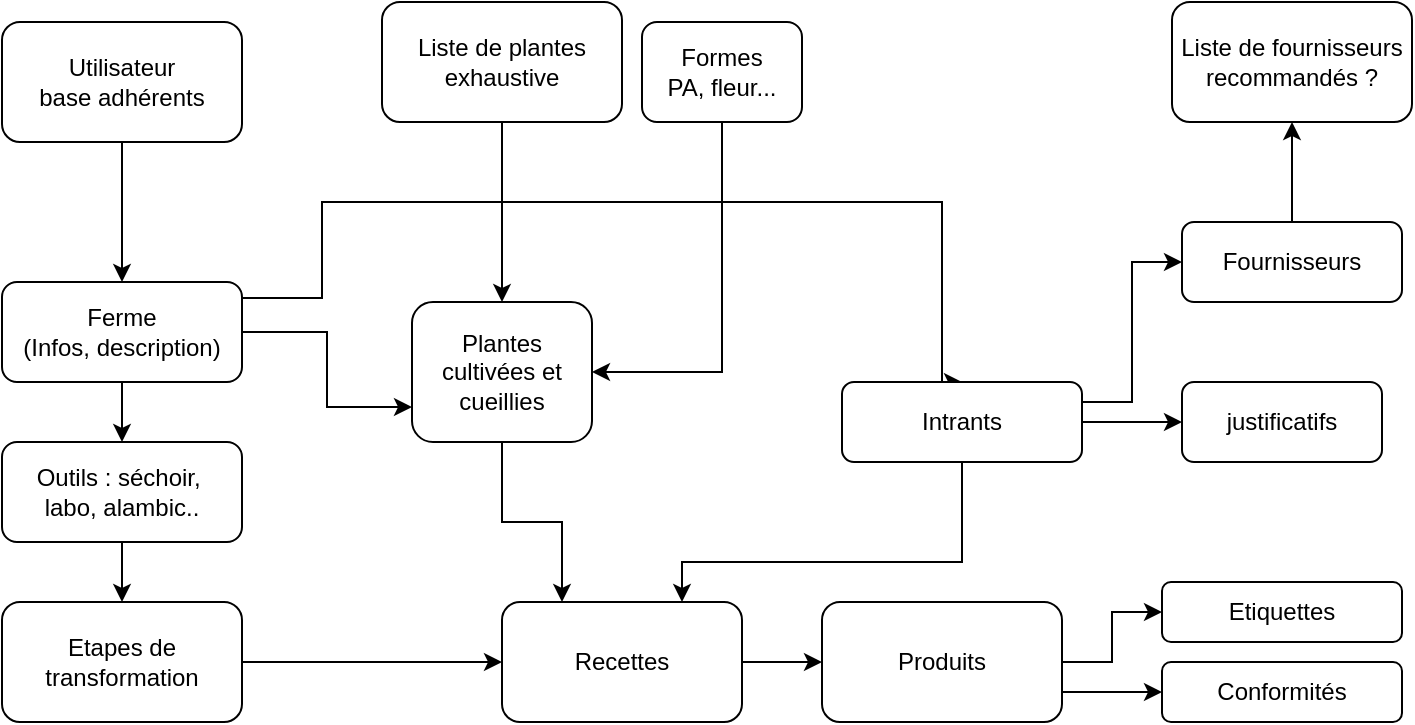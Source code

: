 <mxfile version="25.0.3">
  <diagram name="Page-1" id="rbh1mfaNWmQX8lI7RNF2">
    <mxGraphModel dx="1434" dy="743" grid="1" gridSize="10" guides="1" tooltips="1" connect="1" arrows="1" fold="1" page="1" pageScale="1" pageWidth="827" pageHeight="1169" math="0" shadow="0">
      <root>
        <mxCell id="0" />
        <mxCell id="1" parent="0" />
        <mxCell id="En5d2r0sDgdkq8aqpbxF-5" style="edgeStyle=orthogonalEdgeStyle;rounded=0;orthogonalLoop=1;jettySize=auto;html=1;exitX=0.5;exitY=1;exitDx=0;exitDy=0;entryX=0.5;entryY=0;entryDx=0;entryDy=0;" parent="1" source="En5d2r0sDgdkq8aqpbxF-1" target="En5d2r0sDgdkq8aqpbxF-2" edge="1">
          <mxGeometry relative="1" as="geometry" />
        </mxCell>
        <mxCell id="En5d2r0sDgdkq8aqpbxF-1" value="Utilisateur&lt;br&gt;base adhérents" style="rounded=1;whiteSpace=wrap;html=1;" parent="1" vertex="1">
          <mxGeometry x="60" y="80" width="120" height="60" as="geometry" />
        </mxCell>
        <mxCell id="En5d2r0sDgdkq8aqpbxF-6" style="edgeStyle=orthogonalEdgeStyle;rounded=0;orthogonalLoop=1;jettySize=auto;html=1;exitX=0.5;exitY=1;exitDx=0;exitDy=0;entryX=0.5;entryY=0;entryDx=0;entryDy=0;" parent="1" source="En5d2r0sDgdkq8aqpbxF-2" target="En5d2r0sDgdkq8aqpbxF-3" edge="1">
          <mxGeometry relative="1" as="geometry" />
        </mxCell>
        <mxCell id="En5d2r0sDgdkq8aqpbxF-17" style="edgeStyle=orthogonalEdgeStyle;rounded=0;orthogonalLoop=1;jettySize=auto;html=1;exitX=1;exitY=0.5;exitDx=0;exitDy=0;entryX=0;entryY=0.75;entryDx=0;entryDy=0;" parent="1" source="En5d2r0sDgdkq8aqpbxF-2" target="En5d2r0sDgdkq8aqpbxF-8" edge="1">
          <mxGeometry relative="1" as="geometry" />
        </mxCell>
        <mxCell id="En5d2r0sDgdkq8aqpbxF-18" style="edgeStyle=orthogonalEdgeStyle;rounded=0;orthogonalLoop=1;jettySize=auto;html=1;exitX=1;exitY=0.25;exitDx=0;exitDy=0;entryX=0.5;entryY=0;entryDx=0;entryDy=0;" parent="1" source="En5d2r0sDgdkq8aqpbxF-2" target="En5d2r0sDgdkq8aqpbxF-9" edge="1">
          <mxGeometry relative="1" as="geometry">
            <Array as="points">
              <mxPoint x="220" y="218" />
              <mxPoint x="220" y="170" />
              <mxPoint x="530" y="170" />
            </Array>
          </mxGeometry>
        </mxCell>
        <mxCell id="En5d2r0sDgdkq8aqpbxF-2" value="Ferme&lt;br&gt;(Infos, description)" style="rounded=1;whiteSpace=wrap;html=1;" parent="1" vertex="1">
          <mxGeometry x="60" y="210" width="120" height="50" as="geometry" />
        </mxCell>
        <mxCell id="En5d2r0sDgdkq8aqpbxF-7" style="edgeStyle=orthogonalEdgeStyle;rounded=0;orthogonalLoop=1;jettySize=auto;html=1;exitX=0.5;exitY=1;exitDx=0;exitDy=0;entryX=0.5;entryY=0;entryDx=0;entryDy=0;" parent="1" source="En5d2r0sDgdkq8aqpbxF-3" target="En5d2r0sDgdkq8aqpbxF-4" edge="1">
          <mxGeometry relative="1" as="geometry" />
        </mxCell>
        <mxCell id="En5d2r0sDgdkq8aqpbxF-3" value="Outils : séchoir,&amp;nbsp;&lt;div&gt;labo, alambic..&lt;/div&gt;" style="rounded=1;whiteSpace=wrap;html=1;" parent="1" vertex="1">
          <mxGeometry x="60" y="290" width="120" height="50" as="geometry" />
        </mxCell>
        <mxCell id="En5d2r0sDgdkq8aqpbxF-20" style="edgeStyle=orthogonalEdgeStyle;rounded=0;orthogonalLoop=1;jettySize=auto;html=1;exitX=1;exitY=0.5;exitDx=0;exitDy=0;entryX=0;entryY=0.5;entryDx=0;entryDy=0;" parent="1" source="En5d2r0sDgdkq8aqpbxF-4" target="En5d2r0sDgdkq8aqpbxF-11" edge="1">
          <mxGeometry relative="1" as="geometry" />
        </mxCell>
        <mxCell id="En5d2r0sDgdkq8aqpbxF-4" value="Etapes de transformation" style="rounded=1;whiteSpace=wrap;html=1;" parent="1" vertex="1">
          <mxGeometry x="60" y="370" width="120" height="60" as="geometry" />
        </mxCell>
        <mxCell id="En5d2r0sDgdkq8aqpbxF-15" style="edgeStyle=orthogonalEdgeStyle;rounded=0;orthogonalLoop=1;jettySize=auto;html=1;exitX=0.5;exitY=1;exitDx=0;exitDy=0;entryX=0.25;entryY=0;entryDx=0;entryDy=0;" parent="1" source="En5d2r0sDgdkq8aqpbxF-8" target="En5d2r0sDgdkq8aqpbxF-11" edge="1">
          <mxGeometry relative="1" as="geometry">
            <mxPoint x="345" y="300" as="targetPoint" />
          </mxGeometry>
        </mxCell>
        <mxCell id="En5d2r0sDgdkq8aqpbxF-8" value="Plantes&lt;br&gt;cultivées et cueillies" style="rounded=1;whiteSpace=wrap;html=1;" parent="1" vertex="1">
          <mxGeometry x="265" y="220" width="90" height="70" as="geometry" />
        </mxCell>
        <mxCell id="En5d2r0sDgdkq8aqpbxF-12" style="edgeStyle=orthogonalEdgeStyle;rounded=0;orthogonalLoop=1;jettySize=auto;html=1;exitX=1;exitY=0.5;exitDx=0;exitDy=0;" parent="1" source="En5d2r0sDgdkq8aqpbxF-9" target="En5d2r0sDgdkq8aqpbxF-10" edge="1">
          <mxGeometry relative="1" as="geometry" />
        </mxCell>
        <mxCell id="En5d2r0sDgdkq8aqpbxF-27" style="edgeStyle=orthogonalEdgeStyle;rounded=0;orthogonalLoop=1;jettySize=auto;html=1;exitX=0.5;exitY=1;exitDx=0;exitDy=0;entryX=0.75;entryY=0;entryDx=0;entryDy=0;" parent="1" source="En5d2r0sDgdkq8aqpbxF-9" target="En5d2r0sDgdkq8aqpbxF-11" edge="1">
          <mxGeometry relative="1" as="geometry">
            <Array as="points">
              <mxPoint x="530" y="350" />
              <mxPoint x="375" y="350" />
            </Array>
          </mxGeometry>
        </mxCell>
        <mxCell id="cs5ow-zOeywOSeh-xOpD-2" style="edgeStyle=orthogonalEdgeStyle;rounded=0;orthogonalLoop=1;jettySize=auto;html=1;exitX=1;exitY=0.25;exitDx=0;exitDy=0;entryX=0;entryY=0.5;entryDx=0;entryDy=0;" parent="1" source="En5d2r0sDgdkq8aqpbxF-9" target="cs5ow-zOeywOSeh-xOpD-1" edge="1">
          <mxGeometry relative="1" as="geometry" />
        </mxCell>
        <mxCell id="En5d2r0sDgdkq8aqpbxF-9" value="Intrants" style="rounded=1;whiteSpace=wrap;html=1;" parent="1" vertex="1">
          <mxGeometry x="480" y="260" width="120" height="40" as="geometry" />
        </mxCell>
        <mxCell id="En5d2r0sDgdkq8aqpbxF-10" value="justificatifs" style="rounded=1;whiteSpace=wrap;html=1;" parent="1" vertex="1">
          <mxGeometry x="650" y="260" width="100" height="40" as="geometry" />
        </mxCell>
        <mxCell id="En5d2r0sDgdkq8aqpbxF-22" style="edgeStyle=orthogonalEdgeStyle;rounded=0;orthogonalLoop=1;jettySize=auto;html=1;exitX=1;exitY=0.5;exitDx=0;exitDy=0;" parent="1" source="En5d2r0sDgdkq8aqpbxF-11" target="En5d2r0sDgdkq8aqpbxF-21" edge="1">
          <mxGeometry relative="1" as="geometry" />
        </mxCell>
        <mxCell id="En5d2r0sDgdkq8aqpbxF-11" value="Recettes" style="rounded=1;whiteSpace=wrap;html=1;" parent="1" vertex="1">
          <mxGeometry x="310" y="370" width="120" height="60" as="geometry" />
        </mxCell>
        <mxCell id="En5d2r0sDgdkq8aqpbxF-16" style="edgeStyle=orthogonalEdgeStyle;rounded=0;orthogonalLoop=1;jettySize=auto;html=1;exitX=0.5;exitY=1;exitDx=0;exitDy=0;entryX=1;entryY=0.5;entryDx=0;entryDy=0;" parent="1" source="En5d2r0sDgdkq8aqpbxF-13" target="En5d2r0sDgdkq8aqpbxF-8" edge="1">
          <mxGeometry relative="1" as="geometry" />
        </mxCell>
        <mxCell id="En5d2r0sDgdkq8aqpbxF-13" value="Formes&lt;br&gt;PA, fleur..." style="rounded=1;whiteSpace=wrap;html=1;" parent="1" vertex="1">
          <mxGeometry x="380" y="80" width="80" height="50" as="geometry" />
        </mxCell>
        <mxCell id="En5d2r0sDgdkq8aqpbxF-24" style="edgeStyle=orthogonalEdgeStyle;rounded=0;orthogonalLoop=1;jettySize=auto;html=1;exitX=1;exitY=0.5;exitDx=0;exitDy=0;entryX=0;entryY=0.5;entryDx=0;entryDy=0;" parent="1" source="En5d2r0sDgdkq8aqpbxF-21" target="En5d2r0sDgdkq8aqpbxF-23" edge="1">
          <mxGeometry relative="1" as="geometry" />
        </mxCell>
        <mxCell id="En5d2r0sDgdkq8aqpbxF-26" style="edgeStyle=orthogonalEdgeStyle;rounded=0;orthogonalLoop=1;jettySize=auto;html=1;exitX=1;exitY=0.75;exitDx=0;exitDy=0;entryX=0;entryY=0.5;entryDx=0;entryDy=0;" parent="1" source="En5d2r0sDgdkq8aqpbxF-21" target="En5d2r0sDgdkq8aqpbxF-25" edge="1">
          <mxGeometry relative="1" as="geometry" />
        </mxCell>
        <mxCell id="En5d2r0sDgdkq8aqpbxF-21" value="Produits" style="rounded=1;whiteSpace=wrap;html=1;" parent="1" vertex="1">
          <mxGeometry x="470" y="370" width="120" height="60" as="geometry" />
        </mxCell>
        <mxCell id="En5d2r0sDgdkq8aqpbxF-23" value="Etiquettes" style="rounded=1;whiteSpace=wrap;html=1;" parent="1" vertex="1">
          <mxGeometry x="640" y="360" width="120" height="30" as="geometry" />
        </mxCell>
        <mxCell id="En5d2r0sDgdkq8aqpbxF-25" value="Conformités" style="rounded=1;whiteSpace=wrap;html=1;" parent="1" vertex="1">
          <mxGeometry x="640" y="400" width="120" height="30" as="geometry" />
        </mxCell>
        <mxCell id="En5d2r0sDgdkq8aqpbxF-29" style="edgeStyle=orthogonalEdgeStyle;rounded=0;orthogonalLoop=1;jettySize=auto;html=1;exitX=0.5;exitY=1;exitDx=0;exitDy=0;" parent="1" source="En5d2r0sDgdkq8aqpbxF-28" target="En5d2r0sDgdkq8aqpbxF-8" edge="1">
          <mxGeometry relative="1" as="geometry" />
        </mxCell>
        <mxCell id="En5d2r0sDgdkq8aqpbxF-28" value="Liste de plantes&lt;br&gt;exhaustive" style="rounded=1;whiteSpace=wrap;html=1;" parent="1" vertex="1">
          <mxGeometry x="250" y="70" width="120" height="60" as="geometry" />
        </mxCell>
        <mxCell id="cs5ow-zOeywOSeh-xOpD-4" style="edgeStyle=orthogonalEdgeStyle;rounded=0;orthogonalLoop=1;jettySize=auto;html=1;exitX=0.5;exitY=0;exitDx=0;exitDy=0;entryX=0.5;entryY=1;entryDx=0;entryDy=0;" parent="1" source="cs5ow-zOeywOSeh-xOpD-1" target="cs5ow-zOeywOSeh-xOpD-3" edge="1">
          <mxGeometry relative="1" as="geometry" />
        </mxCell>
        <mxCell id="cs5ow-zOeywOSeh-xOpD-1" value="Fournisseurs" style="rounded=1;whiteSpace=wrap;html=1;" parent="1" vertex="1">
          <mxGeometry x="650" y="180" width="110" height="40" as="geometry" />
        </mxCell>
        <mxCell id="cs5ow-zOeywOSeh-xOpD-3" value="Liste de fournisseurs&lt;br&gt;recommandés ?" style="rounded=1;whiteSpace=wrap;html=1;" parent="1" vertex="1">
          <mxGeometry x="645" y="70" width="120" height="60" as="geometry" />
        </mxCell>
      </root>
    </mxGraphModel>
  </diagram>
</mxfile>

